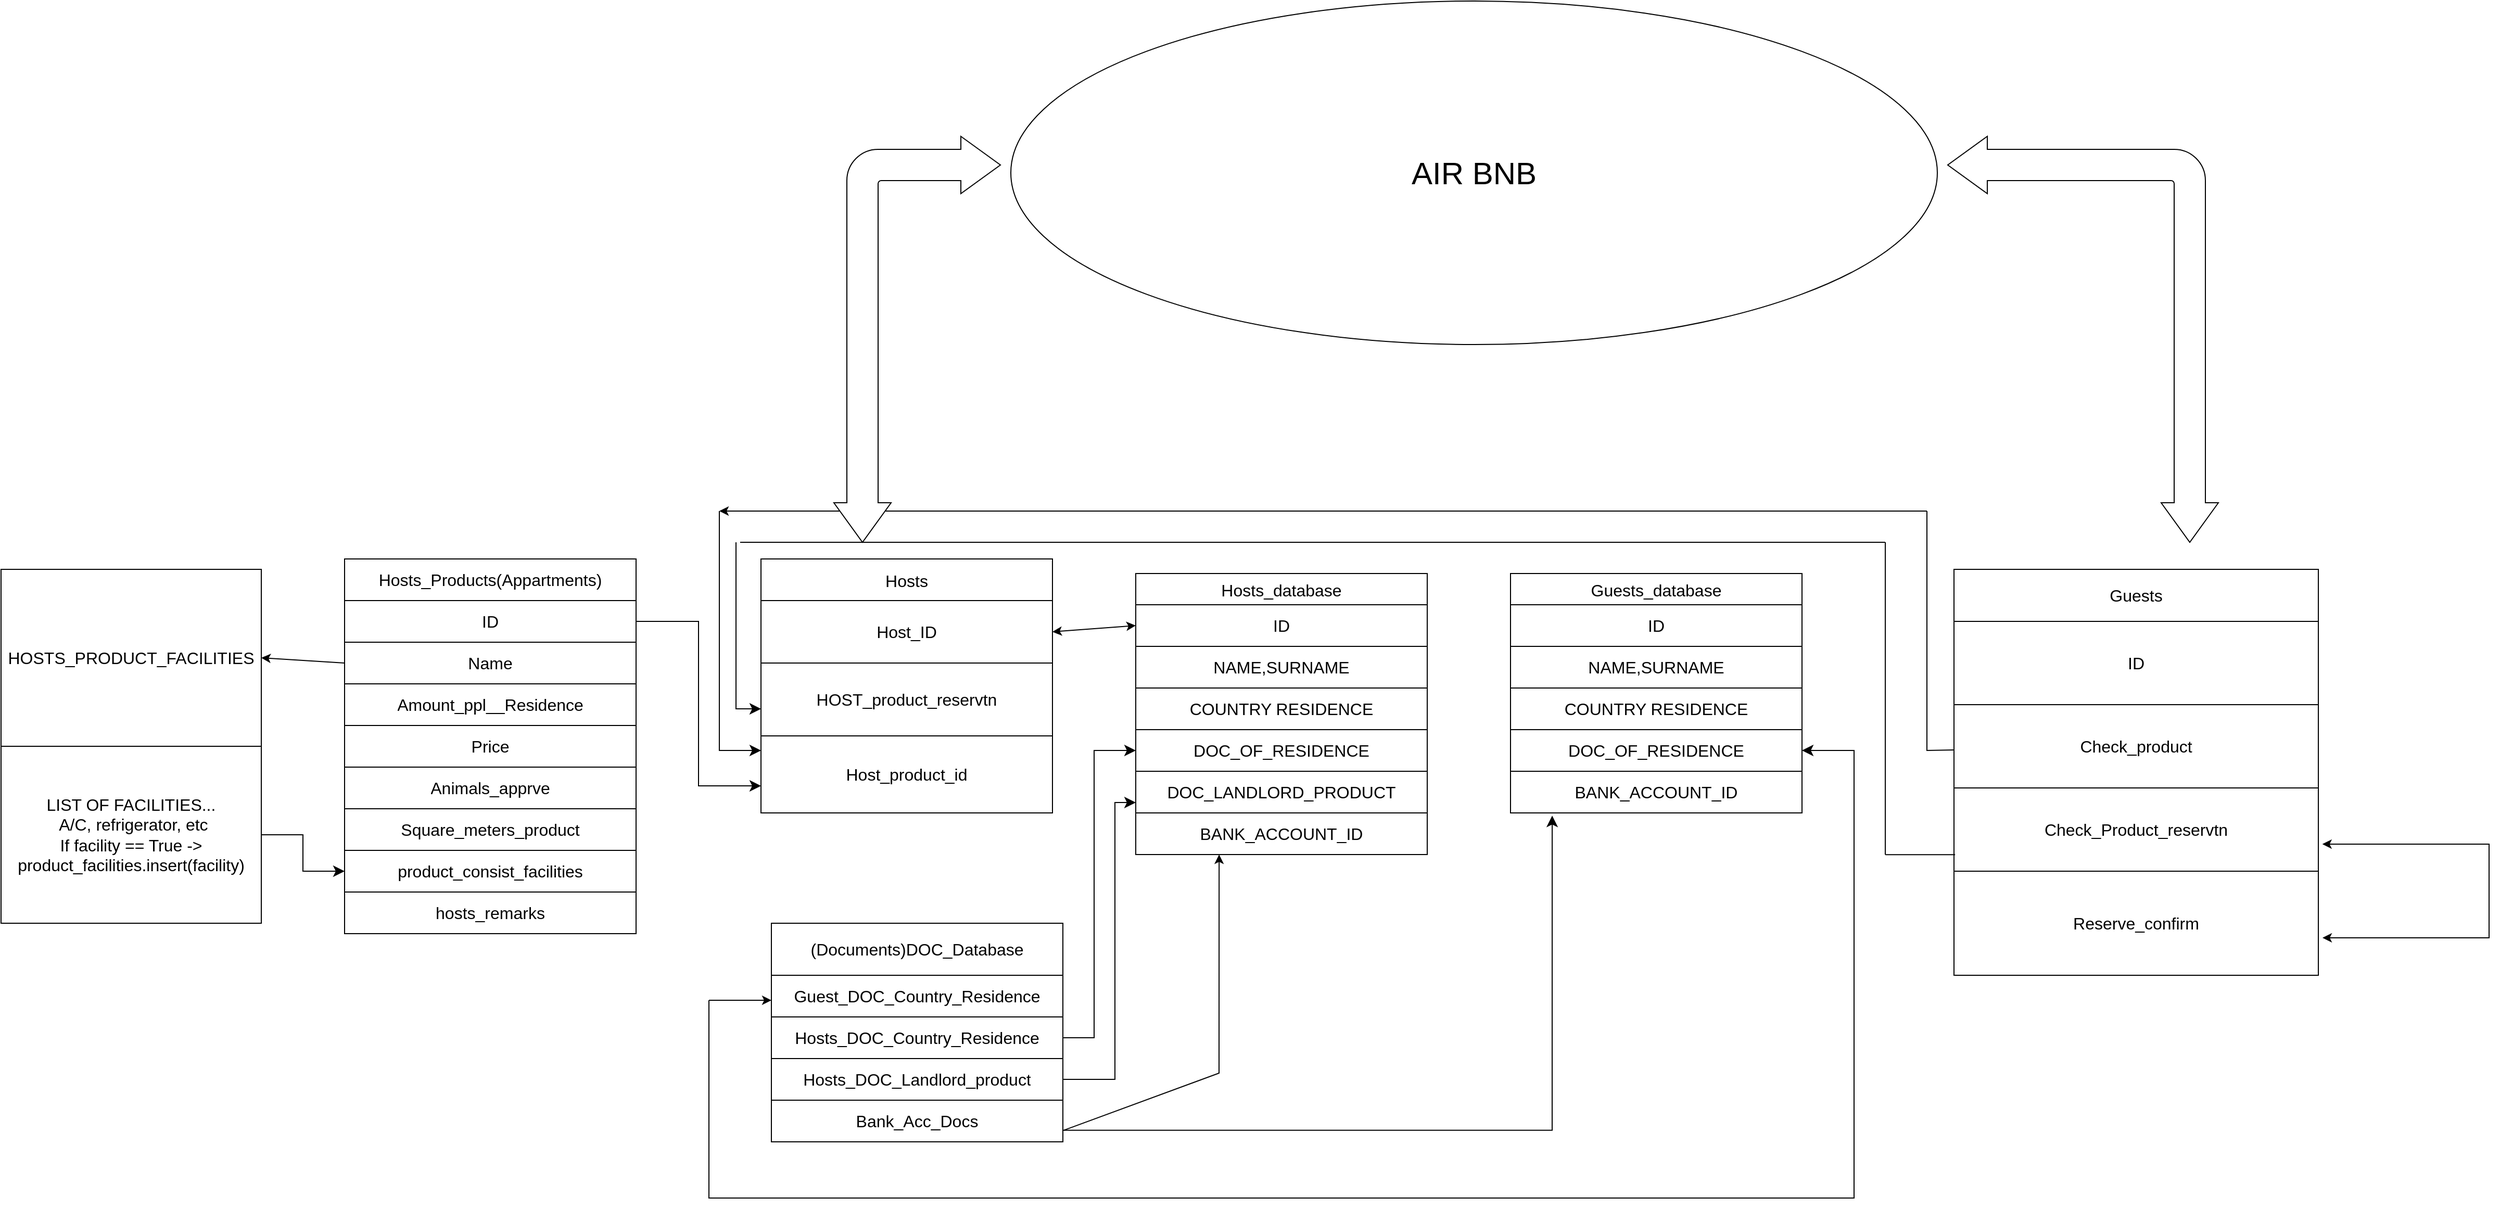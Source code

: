 <mxfile version="24.1.0" type="device">
  <diagram name="Страница — 1" id="DhWtc1AITWDPEzfAjPhT">
    <mxGraphModel dx="3827" dy="2760" grid="1" gridSize="10" guides="1" tooltips="1" connect="1" arrows="1" fold="1" page="1" pageScale="1" pageWidth="827" pageHeight="1169" math="0" shadow="0">
      <root>
        <mxCell id="0" />
        <mxCell id="1" parent="0" />
        <mxCell id="QPeFIXPxmIHF3lI81vWk-42" value="Hosts" style="shape=table;startSize=40;container=1;collapsible=0;childLayout=tableLayout;strokeColor=default;fontSize=16;" vertex="1" parent="1">
          <mxGeometry x="-80" y="-14" width="280" height="244" as="geometry" />
        </mxCell>
        <mxCell id="QPeFIXPxmIHF3lI81vWk-43" value="" style="shape=tableRow;horizontal=0;startSize=0;swimlaneHead=0;swimlaneBody=0;strokeColor=inherit;top=0;left=0;bottom=0;right=0;collapsible=0;dropTarget=0;fillColor=none;points=[[0,0.5],[1,0.5]];portConstraint=eastwest;fontSize=16;" vertex="1" parent="QPeFIXPxmIHF3lI81vWk-42">
          <mxGeometry y="40" width="280" height="60" as="geometry" />
        </mxCell>
        <mxCell id="QPeFIXPxmIHF3lI81vWk-44" value="Host_ID" style="shape=partialRectangle;html=1;whiteSpace=wrap;connectable=0;strokeColor=inherit;overflow=hidden;fillColor=none;top=0;left=0;bottom=0;right=0;pointerEvents=1;fontSize=16;" vertex="1" parent="QPeFIXPxmIHF3lI81vWk-43">
          <mxGeometry width="280" height="60" as="geometry">
            <mxRectangle width="280" height="60" as="alternateBounds" />
          </mxGeometry>
        </mxCell>
        <mxCell id="QPeFIXPxmIHF3lI81vWk-47" value="" style="shape=tableRow;horizontal=0;startSize=0;swimlaneHead=0;swimlaneBody=0;strokeColor=inherit;top=0;left=0;bottom=0;right=0;collapsible=0;dropTarget=0;fillColor=none;points=[[0,0.5],[1,0.5]];portConstraint=eastwest;fontSize=16;" vertex="1" parent="QPeFIXPxmIHF3lI81vWk-42">
          <mxGeometry y="100" width="280" height="70" as="geometry" />
        </mxCell>
        <mxCell id="QPeFIXPxmIHF3lI81vWk-48" value="HOST_product_reservtn" style="shape=partialRectangle;html=1;whiteSpace=wrap;connectable=0;strokeColor=inherit;overflow=hidden;fillColor=none;top=0;left=0;bottom=0;right=0;pointerEvents=1;fontSize=16;" vertex="1" parent="QPeFIXPxmIHF3lI81vWk-47">
          <mxGeometry width="280" height="70" as="geometry">
            <mxRectangle width="280" height="70" as="alternateBounds" />
          </mxGeometry>
        </mxCell>
        <mxCell id="QPeFIXPxmIHF3lI81vWk-51" value="" style="shape=tableRow;horizontal=0;startSize=0;swimlaneHead=0;swimlaneBody=0;strokeColor=inherit;top=0;left=0;bottom=0;right=0;collapsible=0;dropTarget=0;fillColor=none;points=[[0,0.5],[1,0.5]];portConstraint=eastwest;fontSize=16;" vertex="1" parent="QPeFIXPxmIHF3lI81vWk-42">
          <mxGeometry y="170" width="280" height="74" as="geometry" />
        </mxCell>
        <mxCell id="QPeFIXPxmIHF3lI81vWk-52" value="Host_product_id" style="shape=partialRectangle;html=1;whiteSpace=wrap;connectable=0;strokeColor=inherit;overflow=hidden;fillColor=none;top=0;left=0;bottom=0;right=0;pointerEvents=1;fontSize=16;" vertex="1" parent="QPeFIXPxmIHF3lI81vWk-51">
          <mxGeometry width="280" height="74" as="geometry">
            <mxRectangle width="280" height="74" as="alternateBounds" />
          </mxGeometry>
        </mxCell>
        <mxCell id="QPeFIXPxmIHF3lI81vWk-55" value="Hosts_database" style="shape=table;startSize=30;container=1;collapsible=0;childLayout=tableLayout;strokeColor=default;fontSize=16;" vertex="1" parent="1">
          <mxGeometry x="280" width="280" height="270" as="geometry" />
        </mxCell>
        <mxCell id="QPeFIXPxmIHF3lI81vWk-68" style="shape=tableRow;horizontal=0;startSize=0;swimlaneHead=0;swimlaneBody=0;strokeColor=inherit;top=0;left=0;bottom=0;right=0;collapsible=0;dropTarget=0;fillColor=none;points=[[0,0.5],[1,0.5]];portConstraint=eastwest;fontSize=16;" vertex="1" parent="QPeFIXPxmIHF3lI81vWk-55">
          <mxGeometry y="30" width="280" height="40" as="geometry" />
        </mxCell>
        <mxCell id="QPeFIXPxmIHF3lI81vWk-69" value="ID" style="shape=partialRectangle;html=1;whiteSpace=wrap;connectable=0;strokeColor=inherit;overflow=hidden;fillColor=none;top=0;left=0;bottom=0;right=0;pointerEvents=1;fontSize=16;" vertex="1" parent="QPeFIXPxmIHF3lI81vWk-68">
          <mxGeometry width="280" height="40" as="geometry">
            <mxRectangle width="280" height="40" as="alternateBounds" />
          </mxGeometry>
        </mxCell>
        <mxCell id="QPeFIXPxmIHF3lI81vWk-56" value="" style="shape=tableRow;horizontal=0;startSize=0;swimlaneHead=0;swimlaneBody=0;strokeColor=inherit;top=0;left=0;bottom=0;right=0;collapsible=0;dropTarget=0;fillColor=none;points=[[0,0.5],[1,0.5]];portConstraint=eastwest;fontSize=16;" vertex="1" parent="QPeFIXPxmIHF3lI81vWk-55">
          <mxGeometry y="70" width="280" height="40" as="geometry" />
        </mxCell>
        <mxCell id="QPeFIXPxmIHF3lI81vWk-57" value="NAME,SURNAME" style="shape=partialRectangle;html=1;whiteSpace=wrap;connectable=0;strokeColor=inherit;overflow=hidden;fillColor=none;top=0;left=0;bottom=0;right=0;pointerEvents=1;fontSize=16;" vertex="1" parent="QPeFIXPxmIHF3lI81vWk-56">
          <mxGeometry width="280" height="40" as="geometry">
            <mxRectangle width="280" height="40" as="alternateBounds" />
          </mxGeometry>
        </mxCell>
        <mxCell id="QPeFIXPxmIHF3lI81vWk-60" value="" style="shape=tableRow;horizontal=0;startSize=0;swimlaneHead=0;swimlaneBody=0;strokeColor=inherit;top=0;left=0;bottom=0;right=0;collapsible=0;dropTarget=0;fillColor=none;points=[[0,0.5],[1,0.5]];portConstraint=eastwest;fontSize=16;" vertex="1" parent="QPeFIXPxmIHF3lI81vWk-55">
          <mxGeometry y="110" width="280" height="40" as="geometry" />
        </mxCell>
        <mxCell id="QPeFIXPxmIHF3lI81vWk-61" value="COUNTRY RESIDENCE" style="shape=partialRectangle;html=1;whiteSpace=wrap;connectable=0;strokeColor=inherit;overflow=hidden;fillColor=none;top=0;left=0;bottom=0;right=0;pointerEvents=1;fontSize=16;" vertex="1" parent="QPeFIXPxmIHF3lI81vWk-60">
          <mxGeometry width="280" height="40" as="geometry">
            <mxRectangle width="280" height="40" as="alternateBounds" />
          </mxGeometry>
        </mxCell>
        <mxCell id="QPeFIXPxmIHF3lI81vWk-75" style="shape=tableRow;horizontal=0;startSize=0;swimlaneHead=0;swimlaneBody=0;strokeColor=inherit;top=0;left=0;bottom=0;right=0;collapsible=0;dropTarget=0;fillColor=none;points=[[0,0.5],[1,0.5]];portConstraint=eastwest;fontSize=16;" vertex="1" parent="QPeFIXPxmIHF3lI81vWk-55">
          <mxGeometry y="150" width="280" height="40" as="geometry" />
        </mxCell>
        <mxCell id="QPeFIXPxmIHF3lI81vWk-76" value="DOC_OF_RESIDENCE" style="shape=partialRectangle;html=1;whiteSpace=wrap;connectable=0;strokeColor=inherit;overflow=hidden;fillColor=none;top=0;left=0;bottom=0;right=0;pointerEvents=1;fontSize=16;" vertex="1" parent="QPeFIXPxmIHF3lI81vWk-75">
          <mxGeometry width="280" height="40" as="geometry">
            <mxRectangle width="280" height="40" as="alternateBounds" />
          </mxGeometry>
        </mxCell>
        <mxCell id="QPeFIXPxmIHF3lI81vWk-77" style="shape=tableRow;horizontal=0;startSize=0;swimlaneHead=0;swimlaneBody=0;strokeColor=inherit;top=0;left=0;bottom=0;right=0;collapsible=0;dropTarget=0;fillColor=none;points=[[0,0.5],[1,0.5]];portConstraint=eastwest;fontSize=16;" vertex="1" parent="QPeFIXPxmIHF3lI81vWk-55">
          <mxGeometry y="190" width="280" height="40" as="geometry" />
        </mxCell>
        <mxCell id="QPeFIXPxmIHF3lI81vWk-78" value="DOC_LANDLORD_PRODUCT" style="shape=partialRectangle;html=1;whiteSpace=wrap;connectable=0;strokeColor=inherit;overflow=hidden;fillColor=none;top=0;left=0;bottom=0;right=0;pointerEvents=1;fontSize=16;" vertex="1" parent="QPeFIXPxmIHF3lI81vWk-77">
          <mxGeometry width="280" height="40" as="geometry">
            <mxRectangle width="280" height="40" as="alternateBounds" />
          </mxGeometry>
        </mxCell>
        <mxCell id="QPeFIXPxmIHF3lI81vWk-79" style="shape=tableRow;horizontal=0;startSize=0;swimlaneHead=0;swimlaneBody=0;strokeColor=inherit;top=0;left=0;bottom=0;right=0;collapsible=0;dropTarget=0;fillColor=none;points=[[0,0.5],[1,0.5]];portConstraint=eastwest;fontSize=16;" vertex="1" parent="QPeFIXPxmIHF3lI81vWk-55">
          <mxGeometry y="230" width="280" height="40" as="geometry" />
        </mxCell>
        <mxCell id="QPeFIXPxmIHF3lI81vWk-80" value="BANK_ACCOUNT_ID" style="shape=partialRectangle;html=1;whiteSpace=wrap;connectable=0;strokeColor=inherit;overflow=hidden;fillColor=none;top=0;left=0;bottom=0;right=0;pointerEvents=1;fontSize=16;" vertex="1" parent="QPeFIXPxmIHF3lI81vWk-79">
          <mxGeometry width="280" height="40" as="geometry">
            <mxRectangle width="280" height="40" as="alternateBounds" />
          </mxGeometry>
        </mxCell>
        <mxCell id="QPeFIXPxmIHF3lI81vWk-81" value="" style="endArrow=classic;startArrow=classic;html=1;rounded=0;exitX=1;exitY=0.5;exitDx=0;exitDy=0;entryX=0;entryY=0.5;entryDx=0;entryDy=0;" edge="1" parent="1" source="QPeFIXPxmIHF3lI81vWk-43" target="QPeFIXPxmIHF3lI81vWk-68">
          <mxGeometry width="50" height="50" relative="1" as="geometry">
            <mxPoint x="210" y="60" as="sourcePoint" />
            <mxPoint x="270" y="60.25" as="targetPoint" />
            <Array as="points" />
          </mxGeometry>
        </mxCell>
        <mxCell id="QPeFIXPxmIHF3lI81vWk-82" value="" style="shape=table;startSize=0;container=1;collapsible=0;childLayout=tableLayout;fontSize=16;" vertex="1" parent="1">
          <mxGeometry x="-70" y="336" width="280" height="210" as="geometry" />
        </mxCell>
        <mxCell id="QPeFIXPxmIHF3lI81vWk-83" value="" style="shape=tableRow;horizontal=0;startSize=0;swimlaneHead=0;swimlaneBody=0;strokeColor=inherit;top=0;left=0;bottom=0;right=0;collapsible=0;dropTarget=0;fillColor=none;points=[[0,0.5],[1,0.5]];portConstraint=eastwest;fontSize=16;" vertex="1" parent="QPeFIXPxmIHF3lI81vWk-82">
          <mxGeometry width="280" height="50" as="geometry" />
        </mxCell>
        <mxCell id="QPeFIXPxmIHF3lI81vWk-84" value="(Documents)DOC_Database" style="shape=partialRectangle;html=1;whiteSpace=wrap;connectable=0;strokeColor=inherit;overflow=hidden;fillColor=none;top=0;left=0;bottom=0;right=0;pointerEvents=1;fontSize=16;" vertex="1" parent="QPeFIXPxmIHF3lI81vWk-83">
          <mxGeometry width="280" height="50" as="geometry">
            <mxRectangle width="280" height="50" as="alternateBounds" />
          </mxGeometry>
        </mxCell>
        <mxCell id="QPeFIXPxmIHF3lI81vWk-87" value="" style="shape=tableRow;horizontal=0;startSize=0;swimlaneHead=0;swimlaneBody=0;strokeColor=inherit;top=0;left=0;bottom=0;right=0;collapsible=0;dropTarget=0;fillColor=none;points=[[0,0.5],[1,0.5]];portConstraint=eastwest;fontSize=16;" vertex="1" parent="QPeFIXPxmIHF3lI81vWk-82">
          <mxGeometry y="50" width="280" height="40" as="geometry" />
        </mxCell>
        <mxCell id="QPeFIXPxmIHF3lI81vWk-88" value="Guest_DOC_Country_Residence" style="shape=partialRectangle;html=1;whiteSpace=wrap;connectable=0;strokeColor=inherit;overflow=hidden;fillColor=none;top=0;left=0;bottom=0;right=0;pointerEvents=1;fontSize=16;" vertex="1" parent="QPeFIXPxmIHF3lI81vWk-87">
          <mxGeometry width="280" height="40" as="geometry">
            <mxRectangle width="280" height="40" as="alternateBounds" />
          </mxGeometry>
        </mxCell>
        <mxCell id="QPeFIXPxmIHF3lI81vWk-95" style="shape=tableRow;horizontal=0;startSize=0;swimlaneHead=0;swimlaneBody=0;strokeColor=inherit;top=0;left=0;bottom=0;right=0;collapsible=0;dropTarget=0;fillColor=none;points=[[0,0.5],[1,0.5]];portConstraint=eastwest;fontSize=16;" vertex="1" parent="QPeFIXPxmIHF3lI81vWk-82">
          <mxGeometry y="90" width="280" height="40" as="geometry" />
        </mxCell>
        <mxCell id="QPeFIXPxmIHF3lI81vWk-96" value="Hosts_DOC_Country_Residence" style="shape=partialRectangle;html=1;whiteSpace=wrap;connectable=0;strokeColor=inherit;overflow=hidden;fillColor=none;top=0;left=0;bottom=0;right=0;pointerEvents=1;fontSize=16;" vertex="1" parent="QPeFIXPxmIHF3lI81vWk-95">
          <mxGeometry width="280" height="40" as="geometry">
            <mxRectangle width="280" height="40" as="alternateBounds" />
          </mxGeometry>
        </mxCell>
        <mxCell id="QPeFIXPxmIHF3lI81vWk-97" style="shape=tableRow;horizontal=0;startSize=0;swimlaneHead=0;swimlaneBody=0;strokeColor=inherit;top=0;left=0;bottom=0;right=0;collapsible=0;dropTarget=0;fillColor=none;points=[[0,0.5],[1,0.5]];portConstraint=eastwest;fontSize=16;" vertex="1" parent="QPeFIXPxmIHF3lI81vWk-82">
          <mxGeometry y="130" width="280" height="40" as="geometry" />
        </mxCell>
        <mxCell id="QPeFIXPxmIHF3lI81vWk-98" value="Hosts_DOC_Landlord_product" style="shape=partialRectangle;html=1;whiteSpace=wrap;connectable=0;strokeColor=inherit;overflow=hidden;fillColor=none;top=0;left=0;bottom=0;right=0;pointerEvents=1;fontSize=16;" vertex="1" parent="QPeFIXPxmIHF3lI81vWk-97">
          <mxGeometry width="280" height="40" as="geometry">
            <mxRectangle width="280" height="40" as="alternateBounds" />
          </mxGeometry>
        </mxCell>
        <mxCell id="QPeFIXPxmIHF3lI81vWk-99" style="shape=tableRow;horizontal=0;startSize=0;swimlaneHead=0;swimlaneBody=0;strokeColor=inherit;top=0;left=0;bottom=0;right=0;collapsible=0;dropTarget=0;fillColor=none;points=[[0,0.5],[1,0.5]];portConstraint=eastwest;fontSize=16;" vertex="1" parent="QPeFIXPxmIHF3lI81vWk-82">
          <mxGeometry y="170" width="280" height="40" as="geometry" />
        </mxCell>
        <mxCell id="QPeFIXPxmIHF3lI81vWk-100" value="Bank_Acc_Docs" style="shape=partialRectangle;html=1;whiteSpace=wrap;connectable=0;strokeColor=inherit;overflow=hidden;fillColor=none;top=0;left=0;bottom=0;right=0;pointerEvents=1;fontSize=16;" vertex="1" parent="QPeFIXPxmIHF3lI81vWk-99">
          <mxGeometry width="280" height="40" as="geometry">
            <mxRectangle width="280" height="40" as="alternateBounds" />
          </mxGeometry>
        </mxCell>
        <mxCell id="QPeFIXPxmIHF3lI81vWk-103" value="Guests_database" style="shape=table;startSize=30;container=1;collapsible=0;childLayout=tableLayout;strokeColor=default;fontSize=16;" vertex="1" parent="1">
          <mxGeometry x="640" width="280" height="230" as="geometry" />
        </mxCell>
        <mxCell id="QPeFIXPxmIHF3lI81vWk-104" style="shape=tableRow;horizontal=0;startSize=0;swimlaneHead=0;swimlaneBody=0;strokeColor=inherit;top=0;left=0;bottom=0;right=0;collapsible=0;dropTarget=0;fillColor=none;points=[[0,0.5],[1,0.5]];portConstraint=eastwest;fontSize=16;" vertex="1" parent="QPeFIXPxmIHF3lI81vWk-103">
          <mxGeometry y="30" width="280" height="40" as="geometry" />
        </mxCell>
        <mxCell id="QPeFIXPxmIHF3lI81vWk-105" value="ID" style="shape=partialRectangle;html=1;whiteSpace=wrap;connectable=0;strokeColor=inherit;overflow=hidden;fillColor=none;top=0;left=0;bottom=0;right=0;pointerEvents=1;fontSize=16;" vertex="1" parent="QPeFIXPxmIHF3lI81vWk-104">
          <mxGeometry width="280" height="40" as="geometry">
            <mxRectangle width="280" height="40" as="alternateBounds" />
          </mxGeometry>
        </mxCell>
        <mxCell id="QPeFIXPxmIHF3lI81vWk-106" value="" style="shape=tableRow;horizontal=0;startSize=0;swimlaneHead=0;swimlaneBody=0;strokeColor=inherit;top=0;left=0;bottom=0;right=0;collapsible=0;dropTarget=0;fillColor=none;points=[[0,0.5],[1,0.5]];portConstraint=eastwest;fontSize=16;" vertex="1" parent="QPeFIXPxmIHF3lI81vWk-103">
          <mxGeometry y="70" width="280" height="40" as="geometry" />
        </mxCell>
        <mxCell id="QPeFIXPxmIHF3lI81vWk-107" value="NAME,SURNAME" style="shape=partialRectangle;html=1;whiteSpace=wrap;connectable=0;strokeColor=inherit;overflow=hidden;fillColor=none;top=0;left=0;bottom=0;right=0;pointerEvents=1;fontSize=16;" vertex="1" parent="QPeFIXPxmIHF3lI81vWk-106">
          <mxGeometry width="280" height="40" as="geometry">
            <mxRectangle width="280" height="40" as="alternateBounds" />
          </mxGeometry>
        </mxCell>
        <mxCell id="QPeFIXPxmIHF3lI81vWk-108" value="" style="shape=tableRow;horizontal=0;startSize=0;swimlaneHead=0;swimlaneBody=0;strokeColor=inherit;top=0;left=0;bottom=0;right=0;collapsible=0;dropTarget=0;fillColor=none;points=[[0,0.5],[1,0.5]];portConstraint=eastwest;fontSize=16;" vertex="1" parent="QPeFIXPxmIHF3lI81vWk-103">
          <mxGeometry y="110" width="280" height="40" as="geometry" />
        </mxCell>
        <mxCell id="QPeFIXPxmIHF3lI81vWk-109" value="COUNTRY RESIDENCE" style="shape=partialRectangle;html=1;whiteSpace=wrap;connectable=0;strokeColor=inherit;overflow=hidden;fillColor=none;top=0;left=0;bottom=0;right=0;pointerEvents=1;fontSize=16;" vertex="1" parent="QPeFIXPxmIHF3lI81vWk-108">
          <mxGeometry width="280" height="40" as="geometry">
            <mxRectangle width="280" height="40" as="alternateBounds" />
          </mxGeometry>
        </mxCell>
        <mxCell id="QPeFIXPxmIHF3lI81vWk-110" style="shape=tableRow;horizontal=0;startSize=0;swimlaneHead=0;swimlaneBody=0;strokeColor=inherit;top=0;left=0;bottom=0;right=0;collapsible=0;dropTarget=0;fillColor=none;points=[[0,0.5],[1,0.5]];portConstraint=eastwest;fontSize=16;" vertex="1" parent="QPeFIXPxmIHF3lI81vWk-103">
          <mxGeometry y="150" width="280" height="40" as="geometry" />
        </mxCell>
        <mxCell id="QPeFIXPxmIHF3lI81vWk-111" value="DOC_OF_RESIDENCE" style="shape=partialRectangle;html=1;whiteSpace=wrap;connectable=0;strokeColor=inherit;overflow=hidden;fillColor=none;top=0;left=0;bottom=0;right=0;pointerEvents=1;fontSize=16;" vertex="1" parent="QPeFIXPxmIHF3lI81vWk-110">
          <mxGeometry width="280" height="40" as="geometry">
            <mxRectangle width="280" height="40" as="alternateBounds" />
          </mxGeometry>
        </mxCell>
        <mxCell id="QPeFIXPxmIHF3lI81vWk-112" style="shape=tableRow;horizontal=0;startSize=0;swimlaneHead=0;swimlaneBody=0;strokeColor=inherit;top=0;left=0;bottom=0;right=0;collapsible=0;dropTarget=0;fillColor=none;points=[[0,0.5],[1,0.5]];portConstraint=eastwest;fontSize=16;" vertex="1" parent="QPeFIXPxmIHF3lI81vWk-103">
          <mxGeometry y="190" width="280" height="40" as="geometry" />
        </mxCell>
        <mxCell id="QPeFIXPxmIHF3lI81vWk-113" value="BANK_ACCOUNT_ID" style="shape=partialRectangle;html=1;whiteSpace=wrap;connectable=0;strokeColor=inherit;overflow=hidden;fillColor=none;top=0;left=0;bottom=0;right=0;pointerEvents=1;fontSize=16;" vertex="1" parent="QPeFIXPxmIHF3lI81vWk-112">
          <mxGeometry width="280" height="40" as="geometry">
            <mxRectangle width="280" height="40" as="alternateBounds" />
          </mxGeometry>
        </mxCell>
        <mxCell id="QPeFIXPxmIHF3lI81vWk-121" value="" style="endArrow=classic;html=1;rounded=0;exitX=0.999;exitY=0.733;exitDx=0;exitDy=0;exitPerimeter=0;entryX=0.286;entryY=1;entryDx=0;entryDy=0;entryPerimeter=0;" edge="1" parent="1" source="QPeFIXPxmIHF3lI81vWk-99" target="QPeFIXPxmIHF3lI81vWk-79">
          <mxGeometry width="50" height="50" relative="1" as="geometry">
            <mxPoint x="240" y="480" as="sourcePoint" />
            <mxPoint x="360" y="380" as="targetPoint" />
            <Array as="points">
              <mxPoint x="360" y="480" />
            </Array>
          </mxGeometry>
        </mxCell>
        <mxCell id="QPeFIXPxmIHF3lI81vWk-126" value="" style="edgeStyle=segmentEdgeStyle;endArrow=classic;html=1;curved=0;rounded=0;endSize=8;startSize=8;entryX=0.143;entryY=1.066;entryDx=0;entryDy=0;entryPerimeter=0;exitX=0.998;exitY=0.723;exitDx=0;exitDy=0;exitPerimeter=0;" edge="1" parent="1" source="QPeFIXPxmIHF3lI81vWk-99" target="QPeFIXPxmIHF3lI81vWk-112">
          <mxGeometry width="50" height="50" relative="1" as="geometry">
            <mxPoint x="680" y="520" as="sourcePoint" />
            <mxPoint x="680" y="430" as="targetPoint" />
            <Array as="points">
              <mxPoint x="680" y="535" />
            </Array>
          </mxGeometry>
        </mxCell>
        <mxCell id="QPeFIXPxmIHF3lI81vWk-127" value="" style="edgeStyle=elbowEdgeStyle;elbow=horizontal;endArrow=classic;html=1;curved=0;rounded=0;endSize=8;startSize=8;exitX=1;exitY=0.5;exitDx=0;exitDy=0;" edge="1" parent="1" source="QPeFIXPxmIHF3lI81vWk-97">
          <mxGeometry width="50" height="50" relative="1" as="geometry">
            <mxPoint x="230" y="270" as="sourcePoint" />
            <mxPoint x="280" y="220" as="targetPoint" />
            <Array as="points">
              <mxPoint x="260" y="250" />
            </Array>
          </mxGeometry>
        </mxCell>
        <mxCell id="QPeFIXPxmIHF3lI81vWk-128" value="" style="edgeStyle=elbowEdgeStyle;elbow=horizontal;endArrow=classic;html=1;curved=0;rounded=0;endSize=8;startSize=8;exitX=1;exitY=0.5;exitDx=0;exitDy=0;" edge="1" parent="1" source="QPeFIXPxmIHF3lI81vWk-95" target="QPeFIXPxmIHF3lI81vWk-75">
          <mxGeometry width="50" height="50" relative="1" as="geometry">
            <mxPoint x="235" y="450" as="sourcePoint" />
            <mxPoint x="270" y="170" as="targetPoint" />
            <Array as="points">
              <mxPoint x="240" y="280" />
              <mxPoint x="235" y="80" />
            </Array>
          </mxGeometry>
        </mxCell>
        <mxCell id="QPeFIXPxmIHF3lI81vWk-134" value="" style="endArrow=classic;html=1;rounded=0;" edge="1" parent="1">
          <mxGeometry width="50" height="50" relative="1" as="geometry">
            <mxPoint x="-130" y="410" as="sourcePoint" />
            <mxPoint x="-70" y="410" as="targetPoint" />
          </mxGeometry>
        </mxCell>
        <mxCell id="QPeFIXPxmIHF3lI81vWk-135" value="" style="edgeStyle=segmentEdgeStyle;endArrow=classic;html=1;curved=0;rounded=0;endSize=8;startSize=8;entryX=1;entryY=0.5;entryDx=0;entryDy=0;" edge="1" parent="1" target="QPeFIXPxmIHF3lI81vWk-110">
          <mxGeometry width="50" height="50" relative="1" as="geometry">
            <mxPoint x="-130" y="410" as="sourcePoint" />
            <mxPoint x="970" y="170" as="targetPoint" />
            <Array as="points">
              <mxPoint x="-130" y="600" />
              <mxPoint x="970" y="600" />
              <mxPoint x="970" y="170" />
            </Array>
          </mxGeometry>
        </mxCell>
        <mxCell id="QPeFIXPxmIHF3lI81vWk-137" value="" style="shape=table;startSize=0;container=1;collapsible=0;childLayout=tableLayout;fontSize=16;" vertex="1" parent="1">
          <mxGeometry x="-480" y="-14" width="280" height="360" as="geometry" />
        </mxCell>
        <mxCell id="QPeFIXPxmIHF3lI81vWk-138" value="" style="shape=tableRow;horizontal=0;startSize=0;swimlaneHead=0;swimlaneBody=0;strokeColor=inherit;top=0;left=0;bottom=0;right=0;collapsible=0;dropTarget=0;fillColor=none;points=[[0,0.5],[1,0.5]];portConstraint=eastwest;fontSize=16;" vertex="1" parent="QPeFIXPxmIHF3lI81vWk-137">
          <mxGeometry width="280" height="40" as="geometry" />
        </mxCell>
        <mxCell id="QPeFIXPxmIHF3lI81vWk-139" value="Hosts_Products(Appartments)" style="shape=partialRectangle;html=1;whiteSpace=wrap;connectable=0;strokeColor=inherit;overflow=hidden;fillColor=none;top=0;left=0;bottom=0;right=0;pointerEvents=1;fontSize=16;" vertex="1" parent="QPeFIXPxmIHF3lI81vWk-138">
          <mxGeometry width="280" height="40" as="geometry">
            <mxRectangle width="280" height="40" as="alternateBounds" />
          </mxGeometry>
        </mxCell>
        <mxCell id="QPeFIXPxmIHF3lI81vWk-158" style="shape=tableRow;horizontal=0;startSize=0;swimlaneHead=0;swimlaneBody=0;strokeColor=inherit;top=0;left=0;bottom=0;right=0;collapsible=0;dropTarget=0;fillColor=none;points=[[0,0.5],[1,0.5]];portConstraint=eastwest;fontSize=16;" vertex="1" parent="QPeFIXPxmIHF3lI81vWk-137">
          <mxGeometry y="40" width="280" height="40" as="geometry" />
        </mxCell>
        <mxCell id="QPeFIXPxmIHF3lI81vWk-159" value="ID" style="shape=partialRectangle;html=1;whiteSpace=wrap;connectable=0;strokeColor=inherit;overflow=hidden;fillColor=none;top=0;left=0;bottom=0;right=0;pointerEvents=1;fontSize=16;" vertex="1" parent="QPeFIXPxmIHF3lI81vWk-158">
          <mxGeometry width="280" height="40" as="geometry">
            <mxRectangle width="280" height="40" as="alternateBounds" />
          </mxGeometry>
        </mxCell>
        <mxCell id="QPeFIXPxmIHF3lI81vWk-156" style="shape=tableRow;horizontal=0;startSize=0;swimlaneHead=0;swimlaneBody=0;strokeColor=inherit;top=0;left=0;bottom=0;right=0;collapsible=0;dropTarget=0;fillColor=none;points=[[0,0.5],[1,0.5]];portConstraint=eastwest;fontSize=16;" vertex="1" parent="QPeFIXPxmIHF3lI81vWk-137">
          <mxGeometry y="80" width="280" height="40" as="geometry" />
        </mxCell>
        <mxCell id="QPeFIXPxmIHF3lI81vWk-157" value="Name" style="shape=partialRectangle;html=1;whiteSpace=wrap;connectable=0;strokeColor=inherit;overflow=hidden;fillColor=none;top=0;left=0;bottom=0;right=0;pointerEvents=1;fontSize=16;" vertex="1" parent="QPeFIXPxmIHF3lI81vWk-156">
          <mxGeometry width="280" height="40" as="geometry">
            <mxRectangle width="280" height="40" as="alternateBounds" />
          </mxGeometry>
        </mxCell>
        <mxCell id="QPeFIXPxmIHF3lI81vWk-154" style="shape=tableRow;horizontal=0;startSize=0;swimlaneHead=0;swimlaneBody=0;strokeColor=inherit;top=0;left=0;bottom=0;right=0;collapsible=0;dropTarget=0;fillColor=none;points=[[0,0.5],[1,0.5]];portConstraint=eastwest;fontSize=16;" vertex="1" parent="QPeFIXPxmIHF3lI81vWk-137">
          <mxGeometry y="120" width="280" height="40" as="geometry" />
        </mxCell>
        <mxCell id="QPeFIXPxmIHF3lI81vWk-155" value="Amount_ppl__Residence" style="shape=partialRectangle;html=1;whiteSpace=wrap;connectable=0;strokeColor=inherit;overflow=hidden;fillColor=none;top=0;left=0;bottom=0;right=0;pointerEvents=1;fontSize=16;" vertex="1" parent="QPeFIXPxmIHF3lI81vWk-154">
          <mxGeometry width="280" height="40" as="geometry">
            <mxRectangle width="280" height="40" as="alternateBounds" />
          </mxGeometry>
        </mxCell>
        <mxCell id="QPeFIXPxmIHF3lI81vWk-152" style="shape=tableRow;horizontal=0;startSize=0;swimlaneHead=0;swimlaneBody=0;strokeColor=inherit;top=0;left=0;bottom=0;right=0;collapsible=0;dropTarget=0;fillColor=none;points=[[0,0.5],[1,0.5]];portConstraint=eastwest;fontSize=16;" vertex="1" parent="QPeFIXPxmIHF3lI81vWk-137">
          <mxGeometry y="160" width="280" height="40" as="geometry" />
        </mxCell>
        <mxCell id="QPeFIXPxmIHF3lI81vWk-153" value="Price" style="shape=partialRectangle;html=1;whiteSpace=wrap;connectable=0;strokeColor=inherit;overflow=hidden;fillColor=none;top=0;left=0;bottom=0;right=0;pointerEvents=1;fontSize=16;" vertex="1" parent="QPeFIXPxmIHF3lI81vWk-152">
          <mxGeometry width="280" height="40" as="geometry">
            <mxRectangle width="280" height="40" as="alternateBounds" />
          </mxGeometry>
        </mxCell>
        <mxCell id="QPeFIXPxmIHF3lI81vWk-150" style="shape=tableRow;horizontal=0;startSize=0;swimlaneHead=0;swimlaneBody=0;strokeColor=inherit;top=0;left=0;bottom=0;right=0;collapsible=0;dropTarget=0;fillColor=none;points=[[0,0.5],[1,0.5]];portConstraint=eastwest;fontSize=16;" vertex="1" parent="QPeFIXPxmIHF3lI81vWk-137">
          <mxGeometry y="200" width="280" height="40" as="geometry" />
        </mxCell>
        <mxCell id="QPeFIXPxmIHF3lI81vWk-151" value="Animals_apprve" style="shape=partialRectangle;html=1;whiteSpace=wrap;connectable=0;strokeColor=inherit;overflow=hidden;fillColor=none;top=0;left=0;bottom=0;right=0;pointerEvents=1;fontSize=16;" vertex="1" parent="QPeFIXPxmIHF3lI81vWk-150">
          <mxGeometry width="280" height="40" as="geometry">
            <mxRectangle width="280" height="40" as="alternateBounds" />
          </mxGeometry>
        </mxCell>
        <mxCell id="QPeFIXPxmIHF3lI81vWk-142" value="" style="shape=tableRow;horizontal=0;startSize=0;swimlaneHead=0;swimlaneBody=0;strokeColor=inherit;top=0;left=0;bottom=0;right=0;collapsible=0;dropTarget=0;fillColor=none;points=[[0,0.5],[1,0.5]];portConstraint=eastwest;fontSize=16;" vertex="1" parent="QPeFIXPxmIHF3lI81vWk-137">
          <mxGeometry y="240" width="280" height="40" as="geometry" />
        </mxCell>
        <mxCell id="QPeFIXPxmIHF3lI81vWk-143" value="Square_meters_product" style="shape=partialRectangle;html=1;whiteSpace=wrap;connectable=0;strokeColor=inherit;overflow=hidden;fillColor=none;top=0;left=0;bottom=0;right=0;pointerEvents=1;fontSize=16;" vertex="1" parent="QPeFIXPxmIHF3lI81vWk-142">
          <mxGeometry width="280" height="40" as="geometry">
            <mxRectangle width="280" height="40" as="alternateBounds" />
          </mxGeometry>
        </mxCell>
        <mxCell id="QPeFIXPxmIHF3lI81vWk-160" style="shape=tableRow;horizontal=0;startSize=0;swimlaneHead=0;swimlaneBody=0;strokeColor=inherit;top=0;left=0;bottom=0;right=0;collapsible=0;dropTarget=0;fillColor=none;points=[[0,0.5],[1,0.5]];portConstraint=eastwest;fontSize=16;" vertex="1" parent="QPeFIXPxmIHF3lI81vWk-137">
          <mxGeometry y="280" width="280" height="40" as="geometry" />
        </mxCell>
        <mxCell id="QPeFIXPxmIHF3lI81vWk-161" value="product_consist_facilities" style="shape=partialRectangle;html=1;whiteSpace=wrap;connectable=0;strokeColor=inherit;overflow=hidden;fillColor=none;top=0;left=0;bottom=0;right=0;pointerEvents=1;fontSize=16;" vertex="1" parent="QPeFIXPxmIHF3lI81vWk-160">
          <mxGeometry width="280" height="40" as="geometry">
            <mxRectangle width="280" height="40" as="alternateBounds" />
          </mxGeometry>
        </mxCell>
        <mxCell id="QPeFIXPxmIHF3lI81vWk-165" style="shape=tableRow;horizontal=0;startSize=0;swimlaneHead=0;swimlaneBody=0;strokeColor=inherit;top=0;left=0;bottom=0;right=0;collapsible=0;dropTarget=0;fillColor=none;points=[[0,0.5],[1,0.5]];portConstraint=eastwest;fontSize=16;" vertex="1" parent="QPeFIXPxmIHF3lI81vWk-137">
          <mxGeometry y="320" width="280" height="40" as="geometry" />
        </mxCell>
        <mxCell id="QPeFIXPxmIHF3lI81vWk-166" value="hosts_remarks" style="shape=partialRectangle;html=1;whiteSpace=wrap;connectable=0;strokeColor=inherit;overflow=hidden;fillColor=none;top=0;left=0;bottom=0;right=0;pointerEvents=1;fontSize=16;" vertex="1" parent="QPeFIXPxmIHF3lI81vWk-165">
          <mxGeometry width="280" height="40" as="geometry">
            <mxRectangle width="280" height="40" as="alternateBounds" />
          </mxGeometry>
        </mxCell>
        <mxCell id="QPeFIXPxmIHF3lI81vWk-162" value="" style="edgeStyle=elbowEdgeStyle;elbow=horizontal;endArrow=classic;html=1;curved=0;rounded=0;endSize=8;startSize=8;exitX=1;exitY=0.5;exitDx=0;exitDy=0;" edge="1" parent="1" source="QPeFIXPxmIHF3lI81vWk-158">
          <mxGeometry width="50" height="50" relative="1" as="geometry">
            <mxPoint x="-200" y="-4" as="sourcePoint" />
            <mxPoint x="-80" y="204" as="targetPoint" />
            <Array as="points">
              <mxPoint x="-140" y="204" />
              <mxPoint x="-130" y="204" />
            </Array>
          </mxGeometry>
        </mxCell>
        <mxCell id="QPeFIXPxmIHF3lI81vWk-167" value="" style="shape=table;startSize=0;container=1;collapsible=0;childLayout=tableLayout;fontSize=16;" vertex="1" parent="1">
          <mxGeometry x="-810" y="-4" width="250" height="340" as="geometry" />
        </mxCell>
        <mxCell id="QPeFIXPxmIHF3lI81vWk-172" value="" style="shape=tableRow;horizontal=0;startSize=0;swimlaneHead=0;swimlaneBody=0;strokeColor=inherit;top=0;left=0;bottom=0;right=0;collapsible=0;dropTarget=0;fillColor=none;points=[[0,0.5],[1,0.5]];portConstraint=eastwest;fontSize=16;" vertex="1" parent="QPeFIXPxmIHF3lI81vWk-167">
          <mxGeometry width="250" height="170" as="geometry" />
        </mxCell>
        <mxCell id="QPeFIXPxmIHF3lI81vWk-173" value="HOSTS_PRODUCT_FACILITIES" style="shape=partialRectangle;html=1;whiteSpace=wrap;connectable=0;strokeColor=inherit;overflow=hidden;fillColor=none;top=0;left=0;bottom=0;right=0;pointerEvents=1;fontSize=16;" vertex="1" parent="QPeFIXPxmIHF3lI81vWk-172">
          <mxGeometry width="250" height="170" as="geometry">
            <mxRectangle width="250" height="170" as="alternateBounds" />
          </mxGeometry>
        </mxCell>
        <mxCell id="QPeFIXPxmIHF3lI81vWk-176" value="" style="shape=tableRow;horizontal=0;startSize=0;swimlaneHead=0;swimlaneBody=0;strokeColor=inherit;top=0;left=0;bottom=0;right=0;collapsible=0;dropTarget=0;fillColor=none;points=[[0,0.5],[1,0.5]];portConstraint=eastwest;fontSize=16;" vertex="1" parent="QPeFIXPxmIHF3lI81vWk-167">
          <mxGeometry y="170" width="250" height="170" as="geometry" />
        </mxCell>
        <mxCell id="QPeFIXPxmIHF3lI81vWk-177" value="LIST OF FACILITIES...&lt;br&gt;&lt;span style=&quot;font-family: UniversLTCYR-55, sans-serif; text-align: left; background-color: rgb(255, 255, 255);&quot;&gt;&amp;nbsp;A/C, refrigerator, etc&lt;br&gt;If facility == True -&amp;gt;&lt;/span&gt;&lt;div&gt;&lt;span style=&quot;font-family: UniversLTCYR-55, sans-serif; text-align: left; background-color: rgb(255, 255, 255);&quot;&gt;product_facilities.insert(facility)&lt;/span&gt;&lt;/div&gt;" style="shape=partialRectangle;html=1;whiteSpace=wrap;connectable=0;strokeColor=inherit;overflow=hidden;fillColor=none;top=0;left=0;bottom=0;right=0;pointerEvents=1;fontSize=16;" vertex="1" parent="QPeFIXPxmIHF3lI81vWk-176">
          <mxGeometry width="250" height="170" as="geometry">
            <mxRectangle width="250" height="170" as="alternateBounds" />
          </mxGeometry>
        </mxCell>
        <mxCell id="QPeFIXPxmIHF3lI81vWk-180" value="" style="edgeStyle=elbowEdgeStyle;elbow=horizontal;endArrow=classic;html=1;curved=0;rounded=0;endSize=8;startSize=8;entryX=0;entryY=0.5;entryDx=0;entryDy=0;exitX=1;exitY=0.5;exitDx=0;exitDy=0;" edge="1" parent="1" source="QPeFIXPxmIHF3lI81vWk-176" target="QPeFIXPxmIHF3lI81vWk-160">
          <mxGeometry width="50" height="50" relative="1" as="geometry">
            <mxPoint x="-570" y="460" as="sourcePoint" />
            <mxPoint x="-490" y="570" as="targetPoint" />
          </mxGeometry>
        </mxCell>
        <mxCell id="QPeFIXPxmIHF3lI81vWk-181" value="" style="endArrow=classic;html=1;rounded=0;exitX=0;exitY=0.5;exitDx=0;exitDy=0;entryX=1;entryY=0.5;entryDx=0;entryDy=0;" edge="1" parent="1" source="QPeFIXPxmIHF3lI81vWk-156" target="QPeFIXPxmIHF3lI81vWk-172">
          <mxGeometry width="50" height="50" relative="1" as="geometry">
            <mxPoint x="-560" y="320" as="sourcePoint" />
            <mxPoint x="-540" y="-80" as="targetPoint" />
          </mxGeometry>
        </mxCell>
        <mxCell id="QPeFIXPxmIHF3lI81vWk-184" value="&lt;font style=&quot;font-size: 30px;&quot;&gt;AIR BNB&lt;/font&gt;" style="ellipse;whiteSpace=wrap;html=1;" vertex="1" parent="1">
          <mxGeometry x="160" y="-550" width="890" height="330" as="geometry" />
        </mxCell>
        <mxCell id="QPeFIXPxmIHF3lI81vWk-185" value="" style="shape=table;startSize=0;container=1;collapsible=0;childLayout=tableLayout;fontSize=16;" vertex="1" parent="1">
          <mxGeometry x="1066" y="-4" width="350" height="390" as="geometry" />
        </mxCell>
        <mxCell id="QPeFIXPxmIHF3lI81vWk-186" value="" style="shape=tableRow;horizontal=0;startSize=0;swimlaneHead=0;swimlaneBody=0;strokeColor=inherit;top=0;left=0;bottom=0;right=0;collapsible=0;dropTarget=0;fillColor=none;points=[[0,0.5],[1,0.5]];portConstraint=eastwest;fontSize=16;" vertex="1" parent="QPeFIXPxmIHF3lI81vWk-185">
          <mxGeometry width="350" height="50" as="geometry" />
        </mxCell>
        <mxCell id="QPeFIXPxmIHF3lI81vWk-187" value="Guests" style="shape=partialRectangle;html=1;whiteSpace=wrap;connectable=0;strokeColor=inherit;overflow=hidden;fillColor=none;top=0;left=0;bottom=0;right=0;pointerEvents=1;fontSize=16;" vertex="1" parent="QPeFIXPxmIHF3lI81vWk-186">
          <mxGeometry width="350" height="50" as="geometry">
            <mxRectangle width="350" height="50" as="alternateBounds" />
          </mxGeometry>
        </mxCell>
        <mxCell id="QPeFIXPxmIHF3lI81vWk-202" style="shape=tableRow;horizontal=0;startSize=0;swimlaneHead=0;swimlaneBody=0;strokeColor=inherit;top=0;left=0;bottom=0;right=0;collapsible=0;dropTarget=0;fillColor=none;points=[[0,0.5],[1,0.5]];portConstraint=eastwest;fontSize=16;" vertex="1" parent="QPeFIXPxmIHF3lI81vWk-185">
          <mxGeometry y="50" width="350" height="80" as="geometry" />
        </mxCell>
        <mxCell id="QPeFIXPxmIHF3lI81vWk-203" value="ID" style="shape=partialRectangle;html=1;whiteSpace=wrap;connectable=0;strokeColor=inherit;overflow=hidden;fillColor=none;top=0;left=0;bottom=0;right=0;pointerEvents=1;fontSize=16;" vertex="1" parent="QPeFIXPxmIHF3lI81vWk-202">
          <mxGeometry width="350" height="80" as="geometry">
            <mxRectangle width="350" height="80" as="alternateBounds" />
          </mxGeometry>
        </mxCell>
        <mxCell id="QPeFIXPxmIHF3lI81vWk-200" style="shape=tableRow;horizontal=0;startSize=0;swimlaneHead=0;swimlaneBody=0;strokeColor=inherit;top=0;left=0;bottom=0;right=0;collapsible=0;dropTarget=0;fillColor=none;points=[[0,0.5],[1,0.5]];portConstraint=eastwest;fontSize=16;" vertex="1" parent="QPeFIXPxmIHF3lI81vWk-185">
          <mxGeometry y="130" width="350" height="80" as="geometry" />
        </mxCell>
        <mxCell id="QPeFIXPxmIHF3lI81vWk-201" value="Check_product" style="shape=partialRectangle;html=1;whiteSpace=wrap;connectable=0;strokeColor=inherit;overflow=hidden;fillColor=none;top=0;left=0;bottom=0;right=0;pointerEvents=1;fontSize=16;" vertex="1" parent="QPeFIXPxmIHF3lI81vWk-200">
          <mxGeometry width="350" height="80" as="geometry">
            <mxRectangle width="350" height="80" as="alternateBounds" />
          </mxGeometry>
        </mxCell>
        <mxCell id="QPeFIXPxmIHF3lI81vWk-198" style="shape=tableRow;horizontal=0;startSize=0;swimlaneHead=0;swimlaneBody=0;strokeColor=inherit;top=0;left=0;bottom=0;right=0;collapsible=0;dropTarget=0;fillColor=none;points=[[0,0.5],[1,0.5]];portConstraint=eastwest;fontSize=16;" vertex="1" parent="QPeFIXPxmIHF3lI81vWk-185">
          <mxGeometry y="210" width="350" height="80" as="geometry" />
        </mxCell>
        <mxCell id="QPeFIXPxmIHF3lI81vWk-199" value="Check_Product_reservtn" style="shape=partialRectangle;html=1;whiteSpace=wrap;connectable=0;strokeColor=inherit;overflow=hidden;fillColor=none;top=0;left=0;bottom=0;right=0;pointerEvents=1;fontSize=16;" vertex="1" parent="QPeFIXPxmIHF3lI81vWk-198">
          <mxGeometry width="350" height="80" as="geometry">
            <mxRectangle width="350" height="80" as="alternateBounds" />
          </mxGeometry>
        </mxCell>
        <mxCell id="QPeFIXPxmIHF3lI81vWk-190" value="" style="shape=tableRow;horizontal=0;startSize=0;swimlaneHead=0;swimlaneBody=0;strokeColor=inherit;top=0;left=0;bottom=0;right=0;collapsible=0;dropTarget=0;fillColor=none;points=[[0,0.5],[1,0.5]];portConstraint=eastwest;fontSize=16;" vertex="1" parent="QPeFIXPxmIHF3lI81vWk-185">
          <mxGeometry y="290" width="350" height="100" as="geometry" />
        </mxCell>
        <mxCell id="QPeFIXPxmIHF3lI81vWk-191" value="Reserve_confirm" style="shape=partialRectangle;html=1;whiteSpace=wrap;connectable=0;strokeColor=inherit;overflow=hidden;fillColor=none;top=0;left=0;bottom=0;right=0;pointerEvents=1;fontSize=16;" vertex="1" parent="QPeFIXPxmIHF3lI81vWk-190">
          <mxGeometry width="350" height="100" as="geometry">
            <mxRectangle width="350" height="100" as="alternateBounds" />
          </mxGeometry>
        </mxCell>
        <mxCell id="QPeFIXPxmIHF3lI81vWk-213" value="" style="endArrow=classic;startArrow=classic;html=1;rounded=0;entryX=1.011;entryY=0.675;entryDx=0;entryDy=0;entryPerimeter=0;" edge="1" parent="QPeFIXPxmIHF3lI81vWk-185" target="QPeFIXPxmIHF3lI81vWk-198">
          <mxGeometry width="50" height="50" relative="1" as="geometry">
            <mxPoint x="354" y="354" as="sourcePoint" />
            <mxPoint x="484" y="244" as="targetPoint" />
            <Array as="points">
              <mxPoint x="514" y="354" />
              <mxPoint x="514" y="264" />
            </Array>
          </mxGeometry>
        </mxCell>
        <mxCell id="QPeFIXPxmIHF3lI81vWk-204" value="" style="endArrow=classic;html=1;rounded=0;" edge="1" parent="1">
          <mxGeometry width="50" height="50" relative="1" as="geometry">
            <mxPoint x="1040" y="-60" as="sourcePoint" />
            <mxPoint x="-120" y="-60" as="targetPoint" />
          </mxGeometry>
        </mxCell>
        <mxCell id="QPeFIXPxmIHF3lI81vWk-205" value="" style="endArrow=none;html=1;rounded=0;" edge="1" parent="1" source="QPeFIXPxmIHF3lI81vWk-200">
          <mxGeometry width="50" height="50" relative="1" as="geometry">
            <mxPoint x="650" y="230" as="sourcePoint" />
            <mxPoint x="1040" y="-60" as="targetPoint" />
            <Array as="points">
              <mxPoint x="1040" y="170" />
            </Array>
          </mxGeometry>
        </mxCell>
        <mxCell id="QPeFIXPxmIHF3lI81vWk-206" value="" style="edgeStyle=segmentEdgeStyle;endArrow=classic;html=1;curved=0;rounded=0;endSize=8;startSize=8;" edge="1" parent="1" target="QPeFIXPxmIHF3lI81vWk-51">
          <mxGeometry width="50" height="50" relative="1" as="geometry">
            <mxPoint x="-120" y="-60" as="sourcePoint" />
            <mxPoint x="-120" y="120" as="targetPoint" />
            <Array as="points">
              <mxPoint x="-120" y="170" />
            </Array>
          </mxGeometry>
        </mxCell>
        <mxCell id="QPeFIXPxmIHF3lI81vWk-208" value="" style="edgeStyle=segmentEdgeStyle;endArrow=classic;html=1;curved=0;rounded=0;endSize=8;startSize=8;" edge="1" parent="1">
          <mxGeometry width="50" height="50" relative="1" as="geometry">
            <mxPoint x="-104" y="-30" as="sourcePoint" />
            <mxPoint x="-80" y="130" as="targetPoint" />
            <Array as="points">
              <mxPoint x="-104" y="40" />
              <mxPoint x="-104" y="130" />
            </Array>
          </mxGeometry>
        </mxCell>
        <mxCell id="QPeFIXPxmIHF3lI81vWk-209" value="" style="endArrow=none;html=1;rounded=0;" edge="1" parent="1">
          <mxGeometry width="50" height="50" relative="1" as="geometry">
            <mxPoint x="-100" y="-30" as="sourcePoint" />
            <mxPoint x="1000" y="-30" as="targetPoint" />
          </mxGeometry>
        </mxCell>
        <mxCell id="QPeFIXPxmIHF3lI81vWk-211" value="" style="endArrow=none;html=1;rounded=0;" edge="1" parent="1">
          <mxGeometry width="50" height="50" relative="1" as="geometry">
            <mxPoint x="1000" y="270" as="sourcePoint" />
            <mxPoint x="1000" y="-30" as="targetPoint" />
          </mxGeometry>
        </mxCell>
        <mxCell id="QPeFIXPxmIHF3lI81vWk-212" value="" style="endArrow=none;html=1;rounded=0;entryX=0.003;entryY=0.703;entryDx=0;entryDy=0;entryPerimeter=0;" edge="1" parent="1" target="QPeFIXPxmIHF3lI81vWk-185">
          <mxGeometry width="50" height="50" relative="1" as="geometry">
            <mxPoint x="1000" y="270.16" as="sourcePoint" />
            <mxPoint x="1060" y="270" as="targetPoint" />
            <Array as="points">
              <mxPoint x="1030" y="270.16" />
            </Array>
          </mxGeometry>
        </mxCell>
        <mxCell id="QPeFIXPxmIHF3lI81vWk-216" value="" style="html=1;shadow=0;dashed=0;align=center;verticalAlign=middle;shape=mxgraph.arrows2.bendDoubleArrow;dy=15;dx=38;arrowHead=55;rounded=1;direction=south;" vertex="1" parent="1">
          <mxGeometry x="1060" y="-420" width="260" height="390" as="geometry" />
        </mxCell>
        <mxCell id="QPeFIXPxmIHF3lI81vWk-217" value="" style="html=1;shadow=0;dashed=0;align=center;verticalAlign=middle;shape=mxgraph.arrows2.bendDoubleArrow;dy=15;dx=38;arrowHead=55;rounded=1;" vertex="1" parent="1">
          <mxGeometry x="-10" y="-420" width="160" height="390" as="geometry" />
        </mxCell>
      </root>
    </mxGraphModel>
  </diagram>
</mxfile>
